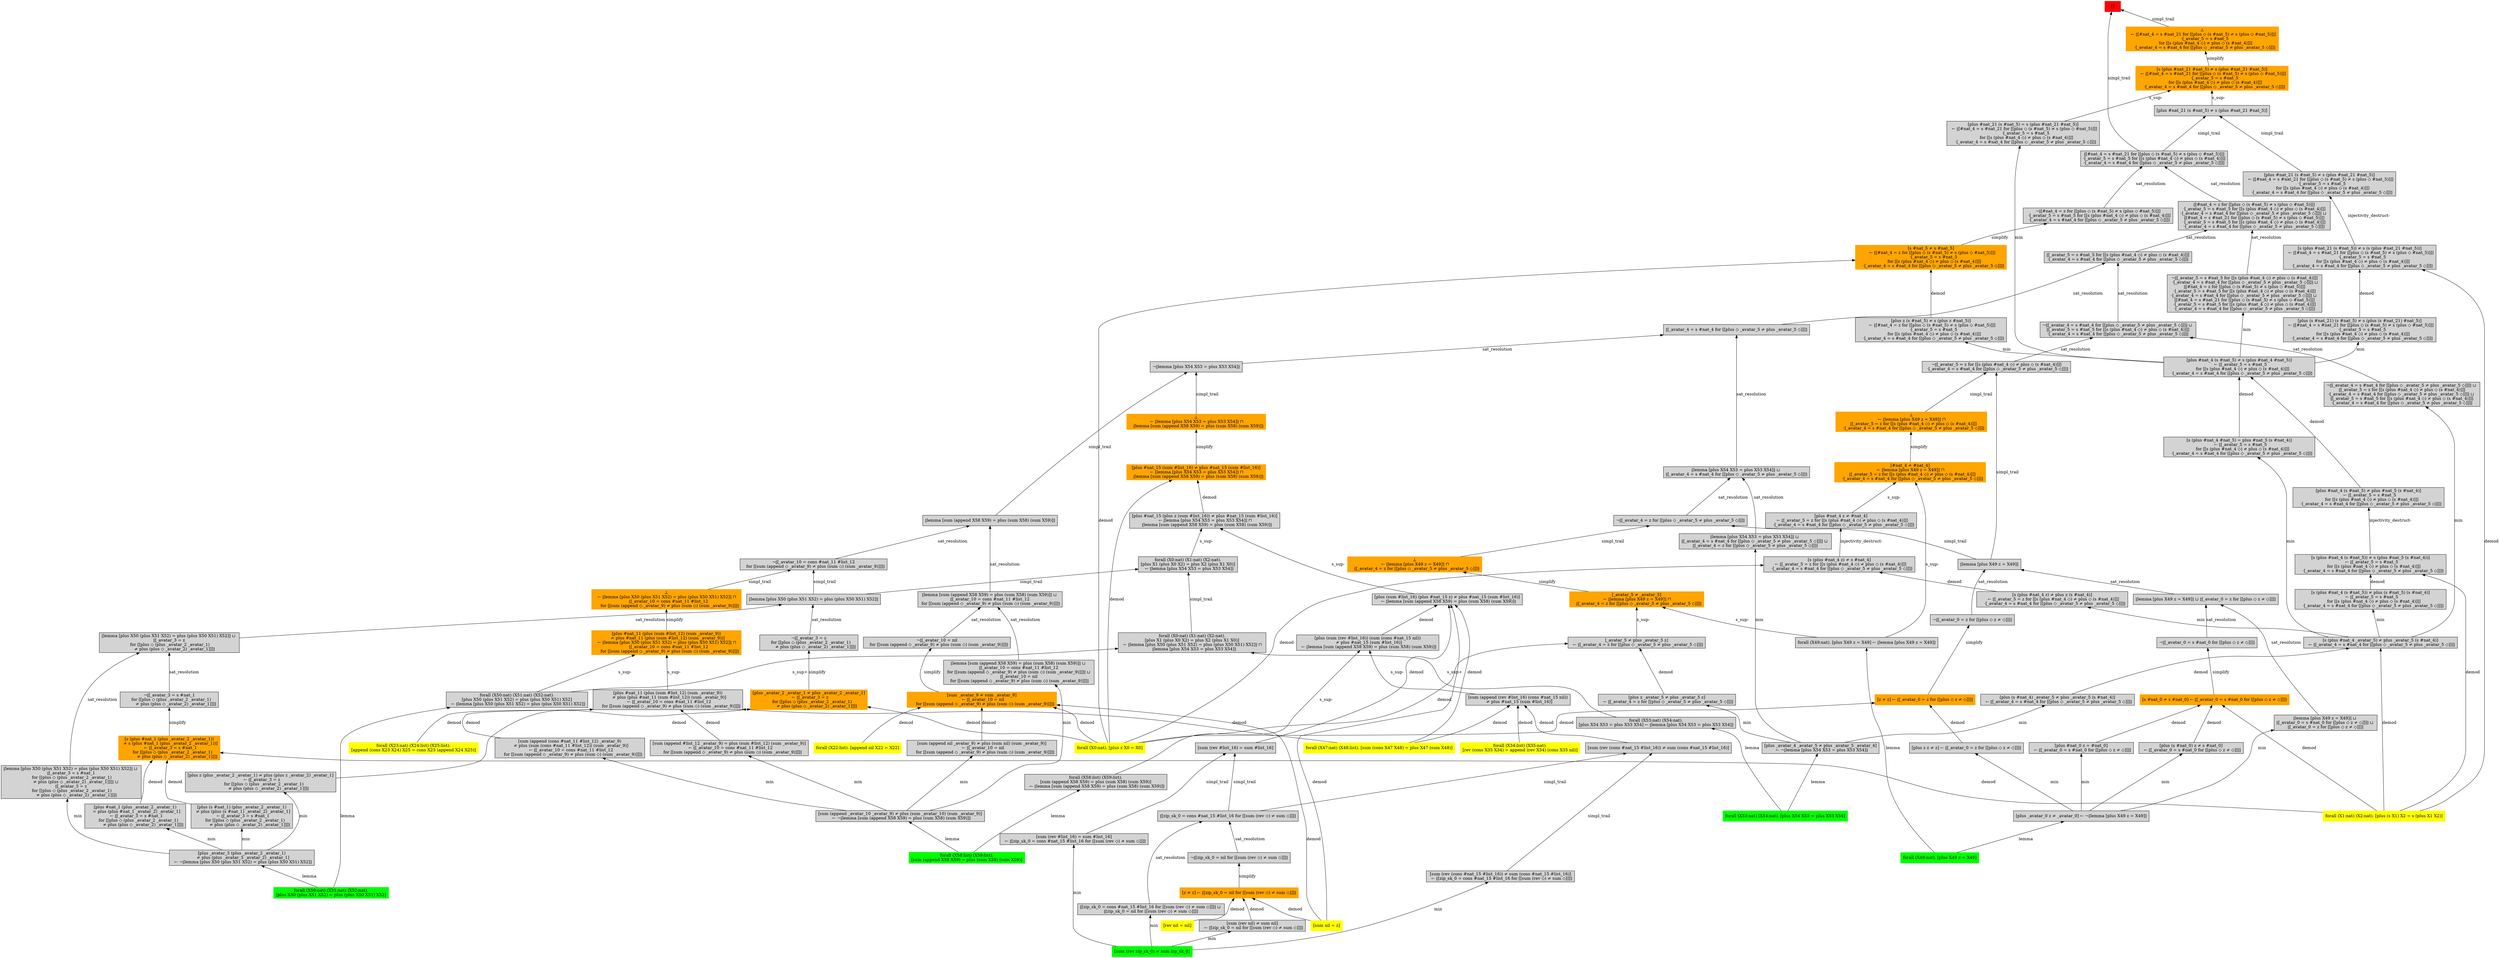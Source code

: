 digraph "unsat_graph" {
  vertex_0 [color=red, label="[]", shape=box, style=filled];
  vertex_0 -> vertex_1 [label="simpl_trail", dir="back"];
  vertex_1 [shape=box, label="⟦[#nat_4 = s #nat_21 for [[plus ◇ (s #nat_5) ≠ s (plus ◇ #nat_5)]]]
·[_avatar_5 = s #nat_5 for [[s (plus #nat_4 ◇) ≠ plus ◇ (s #nat_4)]]]
·[_avatar_4 = s #nat_4 for [[plus ◇ _avatar_5 ≠ plus _avatar_5 ◇]]]⟧", style=filled];
  vertex_1 -> vertex_2 [label="sat_resolution", dir="back"];
  vertex_2 [shape=box, label="¬⟦[#nat_4 = z for [[plus ◇ (s #nat_5) ≠ s (plus ◇ #nat_5)]]]
  ·[_avatar_5 = s #nat_5 for [[s (plus #nat_4 ◇) ≠ plus ◇ (s #nat_4)]]]
  ·[_avatar_4 = s #nat_4 for [[plus ◇ _avatar_5 ≠ plus _avatar_5 ◇]]]⟧", style=filled];
  vertex_2 -> vertex_3 [label="simplify", dir="back"];
  vertex_3 [color=orange, shape=box, label="[s #nat_5 ≠ s #nat_5]
  ← ⟦[#nat_4 = z for [[plus ◇ (s #nat_5) ≠ s (plus ◇ #nat_5)]]]
    ·[_avatar_5 = s #nat_5
     for [[s (plus #nat_4 ◇) ≠ plus ◇ (s #nat_4)]]]
    ·[_avatar_4 = s #nat_4 for [[plus ◇ _avatar_5 ≠ plus _avatar_5 ◇]]]⟧", style=filled];
  vertex_3 -> vertex_4 [label="demod", dir="back"];
  vertex_4 [color=yellow, shape=box, label="forall (X0:nat). [plus z X0 = X0]", style=filled];
  vertex_3 -> vertex_5 [label="demod", dir="back"];
  vertex_5 [shape=box, label="[plus z (s #nat_5) ≠ s (plus z #nat_5)]
  ← ⟦[#nat_4 = z for [[plus ◇ (s #nat_5) ≠ s (plus ◇ #nat_5)]]]
    ·[_avatar_5 = s #nat_5
     for [[s (plus #nat_4 ◇) ≠ plus ◇ (s #nat_4)]]]
    ·[_avatar_4 = s #nat_4 for [[plus ◇ _avatar_5 ≠ plus _avatar_5 ◇]]]⟧", style=filled];
  vertex_5 -> vertex_6 [label="min", dir="back"];
  vertex_6 [shape=box, label="[plus #nat_4 (s #nat_5) ≠ s (plus #nat_4 #nat_5)]
  ← ⟦[_avatar_5 = s #nat_5
     for [[s (plus #nat_4 ◇) ≠ plus ◇ (s #nat_4)]]]
    ·[_avatar_4 = s #nat_4 for [[plus ◇ _avatar_5 ≠ plus _avatar_5 ◇]]]⟧", style=filled];
  vertex_6 -> vertex_7 [label="demod", dir="back"];
  vertex_7 [shape=box, label="[s (plus #nat_4 #nat_5) = plus #nat_5 (s #nat_4)]
  ← ⟦[_avatar_5 = s #nat_5
     for [[s (plus #nat_4 ◇) ≠ plus ◇ (s #nat_4)]]]
    ·[_avatar_4 = s #nat_4 for [[plus ◇ _avatar_5 ≠ plus _avatar_5 ◇]]]⟧", style=filled];
  vertex_7 -> vertex_8 [label="min", dir="back"];
  vertex_8 [shape=box, label="[s (plus #nat_4 _avatar_5) ≠ plus _avatar_5 (s #nat_4)]
  ← ⟦[_avatar_4 = s #nat_4 for [[plus ◇ _avatar_5 ≠ plus _avatar_5 ◇]]]⟧", style=filled];
  vertex_8 -> vertex_9 [label="demod", dir="back"];
  vertex_9 [color=yellow, shape=box, label="forall (X1:nat) (X2:nat). [plus (s X1) X2 = s (plus X1 X2)]", style=filled];
  vertex_8 -> vertex_10 [label="demod", dir="back"];
  vertex_10 [shape=box, label="[plus (s #nat_4) _avatar_5 ≠ plus _avatar_5 (s #nat_4)]
  ← ⟦[_avatar_4 = s #nat_4 for [[plus ◇ _avatar_5 ≠ plus _avatar_5 ◇]]]⟧", style=filled];
  vertex_10 -> vertex_11 [label="min", dir="back"];
  vertex_11 [shape=box, label="[plus _avatar_4 _avatar_5 ≠ plus _avatar_5 _avatar_4]
  ← ¬⟦lemma [plus X54 X53 = plus X53 X54]⟧", style=filled];
  vertex_11 -> vertex_12 [label="lemma", dir="back"];
  vertex_12 [color=green, shape=box, label="forall (X53:nat) (X54:nat). [plus X54 X53 = plus X53 X54]", style=filled];
  vertex_6 -> vertex_13 [label="demod", dir="back"];
  vertex_13 [shape=box, label="[plus #nat_4 (s #nat_5) ≠ plus #nat_5 (s #nat_4)]
  ← ⟦[_avatar_5 = s #nat_5
     for [[s (plus #nat_4 ◇) ≠ plus ◇ (s #nat_4)]]]
    ·[_avatar_4 = s #nat_4 for [[plus ◇ _avatar_5 ≠ plus _avatar_5 ◇]]]⟧", style=filled];
  vertex_13 -> vertex_14 [label="injectivity_destruct-", dir="back"];
  vertex_14 [shape=box, label="[s (plus #nat_4 (s #nat_5)) ≠ s (plus #nat_5 (s #nat_4))]
  ← ⟦[_avatar_5 = s #nat_5
     for [[s (plus #nat_4 ◇) ≠ plus ◇ (s #nat_4)]]]
    ·[_avatar_4 = s #nat_4 for [[plus ◇ _avatar_5 ≠ plus _avatar_5 ◇]]]⟧", style=filled];
  vertex_14 -> vertex_9 [label="demod", dir="back"];
  vertex_14 -> vertex_15 [label="demod", dir="back"];
  vertex_15 [shape=box, label="[s (plus #nat_4 (s #nat_5)) ≠ plus (s #nat_5) (s #nat_4)]
  ← ⟦[_avatar_5 = s #nat_5
     for [[s (plus #nat_4 ◇) ≠ plus ◇ (s #nat_4)]]]
    ·[_avatar_4 = s #nat_4 for [[plus ◇ _avatar_5 ≠ plus _avatar_5 ◇]]]⟧", style=filled];
  vertex_15 -> vertex_8 [label="min", dir="back"];
  vertex_1 -> vertex_16 [label="sat_resolution", dir="back"];
  vertex_16 [shape=box, label="⟦[#nat_4 = z for [[plus ◇ (s #nat_5) ≠ s (plus ◇ #nat_5)]]]
·[_avatar_5 = s #nat_5 for [[s (plus #nat_4 ◇) ≠ plus ◇ (s #nat_4)]]]
·[_avatar_4 = s #nat_4 for [[plus ◇ _avatar_5 ≠ plus _avatar_5 ◇]]]⟧ ⊔ 
⟦[#nat_4 = s #nat_21 for [[plus ◇ (s #nat_5) ≠ s (plus ◇ #nat_5)]]]
·[_avatar_5 = s #nat_5 for [[s (plus #nat_4 ◇) ≠ plus ◇ (s #nat_4)]]]
·[_avatar_4 = s #nat_4 for [[plus ◇ _avatar_5 ≠ plus _avatar_5 ◇]]]⟧", style=filled];
  vertex_16 -> vertex_17 [label="sat_resolution", dir="back"];
  vertex_17 [shape=box, label="⟦[_avatar_5 = s #nat_5 for [[s (plus #nat_4 ◇) ≠ plus ◇ (s #nat_4)]]]
·[_avatar_4 = s #nat_4 for [[plus ◇ _avatar_5 ≠ plus _avatar_5 ◇]]]⟧", style=filled];
  vertex_17 -> vertex_18 [label="sat_resolution", dir="back"];
  vertex_18 [shape=box, label="⟦[_avatar_4 = s #nat_4 for [[plus ◇ _avatar_5 ≠ plus _avatar_5 ◇]]]⟧", style=filled];
  vertex_18 -> vertex_19 [label="sat_resolution", dir="back"];
  vertex_19 [shape=box, label="¬⟦lemma [plus X54 X53 = plus X53 X54]⟧", style=filled];
  vertex_19 -> vertex_20 [label="simpl_trail", dir="back"];
  vertex_20 [shape=box, label="⟦lemma [sum (append X58 X59) = plus (sum X58) (sum X59)]⟧", style=filled];
  vertex_20 -> vertex_21 [label="sat_resolution", dir="back"];
  vertex_21 [shape=box, label="¬⟦[_avatar_10 = cons #nat_11 #list_12
   for [[sum (append ◇ _avatar_9) ≠ plus (sum ◇) (sum _avatar_9)]]]⟧", style=filled];
  vertex_21 -> vertex_22 [label="simpl_trail", dir="back"];
  vertex_22 [shape=box, label="⟦lemma [plus X50 (plus X51 X52) = plus (plus X50 X51) X52]⟧", style=filled];
  vertex_22 -> vertex_23 [label="sat_resolution", dir="back"];
  vertex_23 [shape=box, label="¬⟦[_avatar_3 = z
   for [[plus ◇ (plus _avatar_2 _avatar_1)
          ≠ plus (plus ◇ _avatar_2) _avatar_1]]]⟧", style=filled];
  vertex_23 -> vertex_24 [label="simplify", dir="back"];
  vertex_24 [color=orange, shape=box, label="[plus _avatar_2 _avatar_1 ≠ plus _avatar_2 _avatar_1]
  ← ⟦[_avatar_3 = z
     for [[plus ◇ (plus _avatar_2 _avatar_1)
            ≠ plus (plus ◇ _avatar_2) _avatar_1]]]⟧", style=filled];
  vertex_24 -> vertex_4 [label="demod", dir="back"];
  vertex_24 -> vertex_25 [label="demod", dir="back"];
  vertex_25 [shape=box, label="[plus z (plus _avatar_2 _avatar_1) ≠ plus (plus z _avatar_2) _avatar_1]
  ← ⟦[_avatar_3 = z
     for [[plus ◇ (plus _avatar_2 _avatar_1)
            ≠ plus (plus ◇ _avatar_2) _avatar_1]]]⟧", style=filled];
  vertex_25 -> vertex_26 [label="min", dir="back"];
  vertex_26 [shape=box, label="[plus _avatar_3 (plus _avatar_2 _avatar_1)
  ≠ plus (plus _avatar_3 _avatar_2) _avatar_1]
  ← ¬⟦lemma [plus X50 (plus X51 X52) = plus (plus X50 X51) X52]⟧", style=filled];
  vertex_26 -> vertex_27 [label="lemma", dir="back"];
  vertex_27 [color=green, shape=box, label="forall (X50:nat) (X51:nat) (X52:nat).
[plus X50 (plus X51 X52) = plus (plus X50 X51) X52]", style=filled];
  vertex_22 -> vertex_28 [label="sat_resolution", dir="back"];
  vertex_28 [shape=box, label="⟦lemma [plus X50 (plus X51 X52) = plus (plus X50 X51) X52]⟧ ⊔ 
⟦[_avatar_3 = z
 for [[plus ◇ (plus _avatar_2 _avatar_1)
        ≠ plus (plus ◇ _avatar_2) _avatar_1]]]⟧", style=filled];
  vertex_28 -> vertex_29 [label="sat_resolution", dir="back"];
  vertex_29 [shape=box, label="¬⟦[_avatar_3 = s #nat_1
   for [[plus ◇ (plus _avatar_2 _avatar_1)
          ≠ plus (plus ◇ _avatar_2) _avatar_1]]]⟧", style=filled];
  vertex_29 -> vertex_30 [label="simplify", dir="back"];
  vertex_30 [color=orange, shape=box, label="[s (plus #nat_1 (plus _avatar_2 _avatar_1))
  ≠ s (plus #nat_1 (plus _avatar_2 _avatar_1))]
  ← ⟦[_avatar_3 = s #nat_1
     for [[plus ◇ (plus _avatar_2 _avatar_1)
            ≠ plus (plus ◇ _avatar_2) _avatar_1]]]⟧", style=filled];
  vertex_30 -> vertex_9 [label="demod", dir="back"];
  vertex_30 -> vertex_31 [label="demod", dir="back"];
  vertex_31 [shape=box, label="[plus #nat_1 (plus _avatar_2 _avatar_1)
  = plus (plus #nat_1 _avatar_2) _avatar_1]
  ← ⟦[_avatar_3 = s #nat_1
     for [[plus ◇ (plus _avatar_2 _avatar_1)
            ≠ plus (plus ◇ _avatar_2) _avatar_1]]]⟧", style=filled];
  vertex_31 -> vertex_26 [label="min", dir="back"];
  vertex_30 -> vertex_32 [label="demod", dir="back"];
  vertex_32 [shape=box, label="[plus (s #nat_1) (plus _avatar_2 _avatar_1)
  ≠ plus (plus (s #nat_1) _avatar_2) _avatar_1]
  ← ⟦[_avatar_3 = s #nat_1
     for [[plus ◇ (plus _avatar_2 _avatar_1)
            ≠ plus (plus ◇ _avatar_2) _avatar_1]]]⟧", style=filled];
  vertex_32 -> vertex_26 [label="min", dir="back"];
  vertex_28 -> vertex_33 [label="sat_resolution", dir="back"];
  vertex_33 [shape=box, label="⟦lemma [plus X50 (plus X51 X52) = plus (plus X50 X51) X52]⟧ ⊔ 
⟦[_avatar_3 = s #nat_1
 for [[plus ◇ (plus _avatar_2 _avatar_1)
        ≠ plus (plus ◇ _avatar_2) _avatar_1]]]⟧ ⊔ 
⟦[_avatar_3 = z
 for [[plus ◇ (plus _avatar_2 _avatar_1)
        ≠ plus (plus ◇ _avatar_2) _avatar_1]]]⟧", style=filled];
  vertex_33 -> vertex_26 [label="min", dir="back"];
  vertex_21 -> vertex_34 [label="simpl_trail", dir="back"];
  vertex_34 [color=orange, shape=box, label="⊥
  ← ⟦lemma [plus X50 (plus X51 X52) = plus (plus X50 X51) X52]⟧ ⊓ 
    ⟦[_avatar_10 = cons #nat_11 #list_12
     for [[sum (append ◇ _avatar_9) ≠ plus (sum ◇) (sum _avatar_9)]]]⟧", style=filled];
  vertex_34 -> vertex_35 [label="simplify", dir="back"];
  vertex_35 [color=orange, shape=box, label="[plus #nat_11 (plus (sum #list_12) (sum _avatar_9))
  ≠ plus #nat_11 (plus (sum #list_12) (sum _avatar_9))]
  ← ⟦lemma [plus X50 (plus X51 X52) = plus (plus X50 X51) X52]⟧ ⊓ 
    ⟦[_avatar_10 = cons #nat_11 #list_12
     for [[sum (append ◇ _avatar_9) ≠ plus (sum ◇) (sum _avatar_9)]]]⟧", style=filled];
  vertex_35 -> vertex_36 [label="s_sup-", dir="back"];
  vertex_36 [shape=box, label="[plus #nat_11 (plus (sum #list_12) (sum _avatar_9))
  ≠ plus (plus #nat_11 (sum #list_12)) (sum _avatar_9)]
  ← ⟦[_avatar_10 = cons #nat_11 #list_12
     for [[sum (append ◇ _avatar_9) ≠ plus (sum ◇) (sum _avatar_9)]]]⟧", style=filled];
  vertex_36 -> vertex_37 [label="demod", dir="back"];
  vertex_37 [color=yellow, shape=box, label="forall (X23:nat) (X24:list) (X25:list).
[append (cons X23 X24) X25 = cons X23 (append X24 X25)]", style=filled];
  vertex_36 -> vertex_38 [label="demod", dir="back"];
  vertex_38 [color=yellow, shape=box, label="forall (X47:nat) (X48:list). [sum (cons X47 X48) = plus X47 (sum X48)]", style=filled];
  vertex_36 -> vertex_39 [label="demod", dir="back"];
  vertex_39 [shape=box, label="[sum (append #list_12 _avatar_9) = plus (sum #list_12) (sum _avatar_9)]
  ← ⟦[_avatar_10 = cons #nat_11 #list_12
     for [[sum (append ◇ _avatar_9) ≠ plus (sum ◇) (sum _avatar_9)]]]⟧", style=filled];
  vertex_39 -> vertex_40 [label="min", dir="back"];
  vertex_40 [shape=box, label="[sum (append _avatar_10 _avatar_9) ≠ plus (sum _avatar_10) (sum _avatar_9)]
  ← ¬⟦lemma [sum (append X58 X59) = plus (sum X58) (sum X59)]⟧", style=filled];
  vertex_40 -> vertex_41 [label="lemma", dir="back"];
  vertex_41 [color=green, shape=box, label="forall (X58:list) (X59:list).
[sum (append X58 X59) = plus (sum X58) (sum X59)]", style=filled];
  vertex_36 -> vertex_42 [label="demod", dir="back"];
  vertex_42 [shape=box, label="[sum (append (cons #nat_11 #list_12) _avatar_9)
  ≠ plus (sum (cons #nat_11 #list_12)) (sum _avatar_9)]
  ← ⟦[_avatar_10 = cons #nat_11 #list_12
     for [[sum (append ◇ _avatar_9) ≠ plus (sum ◇) (sum _avatar_9)]]]⟧", style=filled];
  vertex_42 -> vertex_40 [label="min", dir="back"];
  vertex_35 -> vertex_43 [label="s_sup-", dir="back"];
  vertex_43 [shape=box, label="forall (X50:nat) (X51:nat) (X52:nat).
[plus X50 (plus X51 X52) = plus (plus X50 X51) X52]
  ← ⟦lemma [plus X50 (plus X51 X52) = plus (plus X50 X51) X52]⟧", style=filled];
  vertex_43 -> vertex_27 [label="lemma", dir="back"];
  vertex_20 -> vertex_44 [label="sat_resolution", dir="back"];
  vertex_44 [shape=box, label="⟦lemma [sum (append X58 X59) = plus (sum X58) (sum X59)]⟧ ⊔ 
⟦[_avatar_10 = cons #nat_11 #list_12
 for [[sum (append ◇ _avatar_9) ≠ plus (sum ◇) (sum _avatar_9)]]]⟧", style=filled];
  vertex_44 -> vertex_45 [label="sat_resolution", dir="back"];
  vertex_45 [shape=box, label="¬⟦[_avatar_10 = nil
   for [[sum (append ◇ _avatar_9) ≠ plus (sum ◇) (sum _avatar_9)]]]⟧", style=filled];
  vertex_45 -> vertex_46 [label="simplify", dir="back"];
  vertex_46 [color=orange, shape=box, label="[sum _avatar_9 ≠ sum _avatar_9]
  ← ⟦[_avatar_10 = nil
     for [[sum (append ◇ _avatar_9) ≠ plus (sum ◇) (sum _avatar_9)]]]⟧", style=filled];
  vertex_46 -> vertex_47 [label="demod", dir="back"];
  vertex_47 [color=yellow, shape=box, label="forall (X22:list). [append nil X22 = X22]", style=filled];
  vertex_46 -> vertex_48 [label="demod", dir="back"];
  vertex_48 [color=yellow, shape=box, label="[sum nil = z]", style=filled];
  vertex_46 -> vertex_4 [label="demod", dir="back"];
  vertex_46 -> vertex_49 [label="demod", dir="back"];
  vertex_49 [shape=box, label="[sum (append nil _avatar_9) ≠ plus (sum nil) (sum _avatar_9)]
  ← ⟦[_avatar_10 = nil
     for [[sum (append ◇ _avatar_9) ≠ plus (sum ◇) (sum _avatar_9)]]]⟧", style=filled];
  vertex_49 -> vertex_40 [label="min", dir="back"];
  vertex_44 -> vertex_50 [label="sat_resolution", dir="back"];
  vertex_50 [shape=box, label="⟦lemma [sum (append X58 X59) = plus (sum X58) (sum X59)]⟧ ⊔ 
⟦[_avatar_10 = cons #nat_11 #list_12
 for [[sum (append ◇ _avatar_9) ≠ plus (sum ◇) (sum _avatar_9)]]]⟧ ⊔ 
⟦[_avatar_10 = nil
 for [[sum (append ◇ _avatar_9) ≠ plus (sum ◇) (sum _avatar_9)]]]⟧", style=filled];
  vertex_50 -> vertex_40 [label="min", dir="back"];
  vertex_19 -> vertex_51 [label="simpl_trail", dir="back"];
  vertex_51 [color=orange, shape=box, label="⊥
  ← ⟦lemma [plus X54 X53 = plus X53 X54]⟧ ⊓ 
    ⟦lemma [sum (append X58 X59) = plus (sum X58) (sum X59)]⟧", style=filled];
  vertex_51 -> vertex_52 [label="simplify", dir="back"];
  vertex_52 [color=orange, shape=box, label="[plus #nat_15 (sum #list_16) ≠ plus #nat_15 (sum #list_16)]
  ← ⟦lemma [plus X54 X53 = plus X53 X54]⟧ ⊓ 
    ⟦lemma [sum (append X58 X59) = plus (sum X58) (sum X59)]⟧", style=filled];
  vertex_52 -> vertex_4 [label="demod", dir="back"];
  vertex_52 -> vertex_53 [label="demod", dir="back"];
  vertex_53 [shape=box, label="[plus #nat_15 (plus z (sum #list_16)) ≠ plus #nat_15 (sum #list_16)]
  ← ⟦lemma [plus X54 X53 = plus X53 X54]⟧ ⊓ 
    ⟦lemma [sum (append X58 X59) = plus (sum X58) (sum X59)]⟧", style=filled];
  vertex_53 -> vertex_54 [label="s_sup-", dir="back"];
  vertex_54 [shape=box, label="[plus (sum #list_16) (plus #nat_15 z) ≠ plus #nat_15 (sum #list_16)]
  ← ⟦lemma [sum (append X58 X59) = plus (sum X58) (sum X59)]⟧", style=filled];
  vertex_54 -> vertex_55 [label="demod", dir="back"];
  vertex_55 [shape=box, label="[sum (rev #list_16) = sum #list_16]", style=filled];
  vertex_55 -> vertex_56 [label="simpl_trail", dir="back"];
  vertex_56 [shape=box, label="⟦[zip_sk_0 = cons #nat_15 #list_16 for [[sum (rev ◇) ≠ sum ◇]]]⟧", style=filled];
  vertex_56 -> vertex_57 [label="sat_resolution", dir="back"];
  vertex_57 [shape=box, label="¬⟦[zip_sk_0 = nil for [[sum (rev ◇) ≠ sum ◇]]]⟧", style=filled];
  vertex_57 -> vertex_58 [label="simplify", dir="back"];
  vertex_58 [color=orange, shape=box, label="[z ≠ z] ← ⟦[zip_sk_0 = nil for [[sum (rev ◇) ≠ sum ◇]]]⟧", style=filled];
  vertex_58 -> vertex_59 [label="demod", dir="back"];
  vertex_59 [color=yellow, shape=box, label="[rev nil = nil]", style=filled];
  vertex_58 -> vertex_48 [label="demod", dir="back"];
  vertex_58 -> vertex_60 [label="demod", dir="back"];
  vertex_60 [shape=box, label="[sum (rev nil) ≠ sum nil]
  ← ⟦[zip_sk_0 = nil for [[sum (rev ◇) ≠ sum ◇]]]⟧", style=filled];
  vertex_60 -> vertex_61 [label="min", dir="back"];
  vertex_61 [color=green, shape=box, label="[sum (rev zip_sk_0) ≠ sum zip_sk_0]", style=filled];
  vertex_56 -> vertex_62 [label="sat_resolution", dir="back"];
  vertex_62 [shape=box, label="⟦[zip_sk_0 = cons #nat_15 #list_16 for [[sum (rev ◇) ≠ sum ◇]]]⟧ ⊔ 
⟦[zip_sk_0 = nil for [[sum (rev ◇) ≠ sum ◇]]]⟧", style=filled];
  vertex_62 -> vertex_61 [label="min", dir="back"];
  vertex_55 -> vertex_63 [label="simpl_trail", dir="back"];
  vertex_63 [shape=box, label="[sum (rev #list_16) = sum #list_16]
  ← ⟦[zip_sk_0 = cons #nat_15 #list_16 for [[sum (rev ◇) ≠ sum ◇]]]⟧", style=filled];
  vertex_63 -> vertex_61 [label="min", dir="back"];
  vertex_54 -> vertex_38 [label="demod", dir="back"];
  vertex_54 -> vertex_48 [label="demod", dir="back"];
  vertex_54 -> vertex_64 [label="demod", dir="back"];
  vertex_64 [shape=box, label="[plus (sum (rev #list_16)) (sum (cons #nat_15 nil))
  ≠ plus #nat_15 (sum #list_16)]
  ← ⟦lemma [sum (append X58 X59) = plus (sum X58) (sum X59)]⟧", style=filled];
  vertex_64 -> vertex_65 [label="s_sup-", dir="back"];
  vertex_65 [shape=box, label="[sum (append (rev #list_16) (cons #nat_15 nil))
  ≠ plus #nat_15 (sum #list_16)]", style=filled];
  vertex_65 -> vertex_66 [label="demod", dir="back"];
  vertex_66 [color=yellow, shape=box, label="forall (X34:list) (X35:nat).
[rev (cons X35 X34) = append (rev X34) (cons X35 nil)]", style=filled];
  vertex_65 -> vertex_38 [label="demod", dir="back"];
  vertex_65 -> vertex_67 [label="demod", dir="back"];
  vertex_67 [shape=box, label="[sum (rev (cons #nat_15 #list_16)) ≠ sum (cons #nat_15 #list_16)]", style=filled];
  vertex_67 -> vertex_56 [label="simpl_trail", dir="back"];
  vertex_67 -> vertex_68 [label="simpl_trail", dir="back"];
  vertex_68 [shape=box, label="[sum (rev (cons #nat_15 #list_16)) ≠ sum (cons #nat_15 #list_16)]
  ← ⟦[zip_sk_0 = cons #nat_15 #list_16 for [[sum (rev ◇) ≠ sum ◇]]]⟧", style=filled];
  vertex_68 -> vertex_61 [label="min", dir="back"];
  vertex_64 -> vertex_69 [label="s_sup-", dir="back"];
  vertex_69 [shape=box, label="forall (X58:list) (X59:list).
[sum (append X58 X59) = plus (sum X58) (sum X59)]
  ← ⟦lemma [sum (append X58 X59) = plus (sum X58) (sum X59)]⟧", style=filled];
  vertex_69 -> vertex_41 [label="lemma", dir="back"];
  vertex_53 -> vertex_70 [label="s_sup-", dir="back"];
  vertex_70 [shape=box, label="forall (X0:nat) (X1:nat) (X2:nat).
[plus X1 (plus X0 X2) = plus X2 (plus X1 X0)]
  ← ⟦lemma [plus X54 X53 = plus X53 X54]⟧", style=filled];
  vertex_70 -> vertex_22 [label="simpl_trail", dir="back"];
  vertex_70 -> vertex_71 [label="simpl_trail", dir="back"];
  vertex_71 [shape=box, label="forall (X0:nat) (X1:nat) (X2:nat).
[plus X1 (plus X0 X2) = plus X2 (plus X1 X0)]
  ← ⟦lemma [plus X50 (plus X51 X52) = plus (plus X50 X51) X52]⟧ ⊓ 
    ⟦lemma [plus X54 X53 = plus X53 X54]⟧", style=filled];
  vertex_71 -> vertex_43 [label="s_sup+", dir="back"];
  vertex_71 -> vertex_72 [label="s_sup+", dir="back"];
  vertex_72 [shape=box, label="forall (X53:nat) (X54:nat).
[plus X54 X53 = plus X53 X54] ← ⟦lemma [plus X54 X53 = plus X53 X54]⟧", style=filled];
  vertex_72 -> vertex_12 [label="lemma", dir="back"];
  vertex_18 -> vertex_73 [label="sat_resolution", dir="back"];
  vertex_73 [shape=box, label="⟦lemma [plus X54 X53 = plus X53 X54]⟧ ⊔ 
⟦[_avatar_4 = s #nat_4 for [[plus ◇ _avatar_5 ≠ plus _avatar_5 ◇]]]⟧", style=filled];
  vertex_73 -> vertex_74 [label="sat_resolution", dir="back"];
  vertex_74 [shape=box, label="¬⟦[_avatar_4 = z for [[plus ◇ _avatar_5 ≠ plus _avatar_5 ◇]]]⟧", style=filled];
  vertex_74 -> vertex_75 [label="simpl_trail", dir="back"];
  vertex_75 [shape=box, label="⟦lemma [plus X49 z = X49]⟧", style=filled];
  vertex_75 -> vertex_76 [label="sat_resolution", dir="back"];
  vertex_76 [shape=box, label="¬⟦[_avatar_0 = z for [[plus ◇ z ≠ ◇]]]⟧", style=filled];
  vertex_76 -> vertex_77 [label="simplify", dir="back"];
  vertex_77 [color=orange, shape=box, label="[z ≠ z] ← ⟦[_avatar_0 = z for [[plus ◇ z ≠ ◇]]]⟧", style=filled];
  vertex_77 -> vertex_4 [label="demod", dir="back"];
  vertex_77 -> vertex_78 [label="demod", dir="back"];
  vertex_78 [shape=box, label="[plus z z ≠ z] ← ⟦[_avatar_0 = z for [[plus ◇ z ≠ ◇]]]⟧", style=filled];
  vertex_78 -> vertex_79 [label="min", dir="back"];
  vertex_79 [shape=box, label="[plus _avatar_0 z ≠ _avatar_0] ← ¬⟦lemma [plus X49 z = X49]⟧", style=filled];
  vertex_79 -> vertex_80 [label="lemma", dir="back"];
  vertex_80 [color=green, shape=box, label="forall (X49:nat). [plus X49 z = X49]", style=filled];
  vertex_75 -> vertex_81 [label="sat_resolution", dir="back"];
  vertex_81 [shape=box, label="⟦lemma [plus X49 z = X49]⟧ ⊔ ⟦[_avatar_0 = z for [[plus ◇ z ≠ ◇]]]⟧", style=filled];
  vertex_81 -> vertex_82 [label="sat_resolution", dir="back"];
  vertex_82 [shape=box, label="¬⟦[_avatar_0 = s #nat_0 for [[plus ◇ z ≠ ◇]]]⟧", style=filled];
  vertex_82 -> vertex_83 [label="simplify", dir="back"];
  vertex_83 [color=orange, shape=box, label="[s #nat_0 ≠ s #nat_0] ← ⟦[_avatar_0 = s #nat_0 for [[plus ◇ z ≠ ◇]]]⟧", style=filled];
  vertex_83 -> vertex_9 [label="demod", dir="back"];
  vertex_83 -> vertex_84 [label="demod", dir="back"];
  vertex_84 [shape=box, label="[plus #nat_0 z = #nat_0]
  ← ⟦[_avatar_0 = s #nat_0 for [[plus ◇ z ≠ ◇]]]⟧", style=filled];
  vertex_84 -> vertex_79 [label="min", dir="back"];
  vertex_83 -> vertex_85 [label="demod", dir="back"];
  vertex_85 [shape=box, label="[plus (s #nat_0) z ≠ s #nat_0]
  ← ⟦[_avatar_0 = s #nat_0 for [[plus ◇ z ≠ ◇]]]⟧", style=filled];
  vertex_85 -> vertex_79 [label="min", dir="back"];
  vertex_81 -> vertex_86 [label="sat_resolution", dir="back"];
  vertex_86 [shape=box, label="⟦lemma [plus X49 z = X49]⟧ ⊔ 
⟦[_avatar_0 = s #nat_0 for [[plus ◇ z ≠ ◇]]]⟧ ⊔ 
⟦[_avatar_0 = z for [[plus ◇ z ≠ ◇]]]⟧", style=filled];
  vertex_86 -> vertex_79 [label="min", dir="back"];
  vertex_74 -> vertex_87 [label="simpl_trail", dir="back"];
  vertex_87 [color=orange, shape=box, label="⊥
  ← ⟦lemma [plus X49 z = X49]⟧ ⊓ 
    ⟦[_avatar_4 = z for [[plus ◇ _avatar_5 ≠ plus _avatar_5 ◇]]]⟧", style=filled];
  vertex_87 -> vertex_88 [label="simplify", dir="back"];
  vertex_88 [color=orange, shape=box, label="[_avatar_5 ≠ _avatar_5]
  ← ⟦lemma [plus X49 z = X49]⟧ ⊓ 
    ⟦[_avatar_4 = z for [[plus ◇ _avatar_5 ≠ plus _avatar_5 ◇]]]⟧", style=filled];
  vertex_88 -> vertex_89 [label="s_sup-", dir="back"];
  vertex_89 [shape=box, label="[_avatar_5 ≠ plus _avatar_5 z]
  ← ⟦[_avatar_4 = z for [[plus ◇ _avatar_5 ≠ plus _avatar_5 ◇]]]⟧", style=filled];
  vertex_89 -> vertex_4 [label="demod", dir="back"];
  vertex_89 -> vertex_90 [label="demod", dir="back"];
  vertex_90 [shape=box, label="[plus z _avatar_5 ≠ plus _avatar_5 z]
  ← ⟦[_avatar_4 = z for [[plus ◇ _avatar_5 ≠ plus _avatar_5 ◇]]]⟧", style=filled];
  vertex_90 -> vertex_11 [label="min", dir="back"];
  vertex_88 -> vertex_91 [label="s_sup-", dir="back"];
  vertex_91 [shape=box, label="forall (X49:nat). [plus X49 z = X49] ← ⟦lemma [plus X49 z = X49]⟧", style=filled];
  vertex_91 -> vertex_80 [label="lemma", dir="back"];
  vertex_73 -> vertex_92 [label="sat_resolution", dir="back"];
  vertex_92 [shape=box, label="⟦lemma [plus X54 X53 = plus X53 X54]⟧ ⊔ 
⟦[_avatar_4 = s #nat_4 for [[plus ◇ _avatar_5 ≠ plus _avatar_5 ◇]]]⟧ ⊔ 
⟦[_avatar_4 = z for [[plus ◇ _avatar_5 ≠ plus _avatar_5 ◇]]]⟧", style=filled];
  vertex_92 -> vertex_11 [label="min", dir="back"];
  vertex_17 -> vertex_93 [label="sat_resolution", dir="back"];
  vertex_93 [shape=box, label="¬⟦[_avatar_4 = s #nat_4 for [[plus ◇ _avatar_5 ≠ plus _avatar_5 ◇]]]⟧ ⊔ 
⟦[_avatar_5 = s #nat_5 for [[s (plus #nat_4 ◇) ≠ plus ◇ (s #nat_4)]]]
·[_avatar_4 = s #nat_4 for [[plus ◇ _avatar_5 ≠ plus _avatar_5 ◇]]]⟧", style=filled];
  vertex_93 -> vertex_94 [label="sat_resolution", dir="back"];
  vertex_94 [shape=box, label="¬⟦[_avatar_5 = z for [[s (plus #nat_4 ◇) ≠ plus ◇ (s #nat_4)]]]
  ·[_avatar_4 = s #nat_4 for [[plus ◇ _avatar_5 ≠ plus _avatar_5 ◇]]]⟧", style=filled];
  vertex_94 -> vertex_75 [label="simpl_trail", dir="back"];
  vertex_94 -> vertex_95 [label="simpl_trail", dir="back"];
  vertex_95 [color=orange, shape=box, label="⊥
  ← ⟦lemma [plus X49 z = X49]⟧ ⊓ 
    ⟦[_avatar_5 = z for [[s (plus #nat_4 ◇) ≠ plus ◇ (s #nat_4)]]]
    ·[_avatar_4 = s #nat_4 for [[plus ◇ _avatar_5 ≠ plus _avatar_5 ◇]]]⟧", style=filled];
  vertex_95 -> vertex_96 [label="simplify", dir="back"];
  vertex_96 [color=orange, shape=box, label="[#nat_4 ≠ #nat_4]
  ← ⟦lemma [plus X49 z = X49]⟧ ⊓ 
    ⟦[_avatar_5 = z for [[s (plus #nat_4 ◇) ≠ plus ◇ (s #nat_4)]]]
    ·[_avatar_4 = s #nat_4 for [[plus ◇ _avatar_5 ≠ plus _avatar_5 ◇]]]⟧", style=filled];
  vertex_96 -> vertex_97 [label="s_sup-", dir="back"];
  vertex_97 [shape=box, label="[plus #nat_4 z ≠ #nat_4]
  ← ⟦[_avatar_5 = z for [[s (plus #nat_4 ◇) ≠ plus ◇ (s #nat_4)]]]
    ·[_avatar_4 = s #nat_4 for [[plus ◇ _avatar_5 ≠ plus _avatar_5 ◇]]]⟧", style=filled];
  vertex_97 -> vertex_98 [label="injectivity_destruct-", dir="back"];
  vertex_98 [shape=box, label="[s (plus #nat_4 z) ≠ s #nat_4]
  ← ⟦[_avatar_5 = z for [[s (plus #nat_4 ◇) ≠ plus ◇ (s #nat_4)]]]
    ·[_avatar_4 = s #nat_4 for [[plus ◇ _avatar_5 ≠ plus _avatar_5 ◇]]]⟧", style=filled];
  vertex_98 -> vertex_4 [label="demod", dir="back"];
  vertex_98 -> vertex_99 [label="demod", dir="back"];
  vertex_99 [shape=box, label="[s (plus #nat_4 z) ≠ plus z (s #nat_4)]
  ← ⟦[_avatar_5 = z for [[s (plus #nat_4 ◇) ≠ plus ◇ (s #nat_4)]]]
    ·[_avatar_4 = s #nat_4 for [[plus ◇ _avatar_5 ≠ plus _avatar_5 ◇]]]⟧", style=filled];
  vertex_99 -> vertex_8 [label="min", dir="back"];
  vertex_96 -> vertex_91 [label="s_sup-", dir="back"];
  vertex_93 -> vertex_100 [label="sat_resolution", dir="back"];
  vertex_100 [shape=box, label="¬⟦[_avatar_4 = s #nat_4 for [[plus ◇ _avatar_5 ≠ plus _avatar_5 ◇]]]⟧ ⊔ 
⟦[_avatar_5 = z for [[s (plus #nat_4 ◇) ≠ plus ◇ (s #nat_4)]]]
·[_avatar_4 = s #nat_4 for [[plus ◇ _avatar_5 ≠ plus _avatar_5 ◇]]]⟧ ⊔ 
⟦[_avatar_5 = s #nat_5 for [[s (plus #nat_4 ◇) ≠ plus ◇ (s #nat_4)]]]
·[_avatar_4 = s #nat_4 for [[plus ◇ _avatar_5 ≠ plus _avatar_5 ◇]]]⟧", style=filled];
  vertex_100 -> vertex_8 [label="min", dir="back"];
  vertex_16 -> vertex_101 [label="sat_resolution", dir="back"];
  vertex_101 [shape=box, label="¬⟦[_avatar_5 = s #nat_5 for [[s (plus #nat_4 ◇) ≠ plus ◇ (s #nat_4)]]]
  ·[_avatar_4 = s #nat_4 for [[plus ◇ _avatar_5 ≠ plus _avatar_5 ◇]]]⟧ ⊔ 
⟦[#nat_4 = z for [[plus ◇ (s #nat_5) ≠ s (plus ◇ #nat_5)]]]
·[_avatar_5 = s #nat_5 for [[s (plus #nat_4 ◇) ≠ plus ◇ (s #nat_4)]]]
·[_avatar_4 = s #nat_4 for [[plus ◇ _avatar_5 ≠ plus _avatar_5 ◇]]]⟧ ⊔ 
⟦[#nat_4 = s #nat_21 for [[plus ◇ (s #nat_5) ≠ s (plus ◇ #nat_5)]]]
·[_avatar_5 = s #nat_5 for [[s (plus #nat_4 ◇) ≠ plus ◇ (s #nat_4)]]]
·[_avatar_4 = s #nat_4 for [[plus ◇ _avatar_5 ≠ plus _avatar_5 ◇]]]⟧", style=filled];
  vertex_101 -> vertex_6 [label="min", dir="back"];
  vertex_0 -> vertex_102 [label="simpl_trail", dir="back"];
  vertex_102 [color=orange, shape=box, label="⊥
  ← ⟦[#nat_4 = s #nat_21 for [[plus ◇ (s #nat_5) ≠ s (plus ◇ #nat_5)]]]
    ·[_avatar_5 = s #nat_5
     for [[s (plus #nat_4 ◇) ≠ plus ◇ (s #nat_4)]]]
    ·[_avatar_4 = s #nat_4 for [[plus ◇ _avatar_5 ≠ plus _avatar_5 ◇]]]⟧", style=filled];
  vertex_102 -> vertex_103 [label="simplify", dir="back"];
  vertex_103 [color=orange, shape=box, label="[s (plus #nat_21 #nat_5) ≠ s (plus #nat_21 #nat_5)]
  ← ⟦[#nat_4 = s #nat_21 for [[plus ◇ (s #nat_5) ≠ s (plus ◇ #nat_5)]]]
    ·[_avatar_5 = s #nat_5
     for [[s (plus #nat_4 ◇) ≠ plus ◇ (s #nat_4)]]]
    ·[_avatar_4 = s #nat_4 for [[plus ◇ _avatar_5 ≠ plus _avatar_5 ◇]]]⟧", style=filled];
  vertex_103 -> vertex_104 [label="s_sup-", dir="back"];
  vertex_104 [shape=box, label="[plus #nat_21 (s #nat_5) ≠ s (plus #nat_21 #nat_5)]", style=filled];
  vertex_104 -> vertex_1 [label="simpl_trail", dir="back"];
  vertex_104 -> vertex_105 [label="simpl_trail", dir="back"];
  vertex_105 [shape=box, label="[plus #nat_21 (s #nat_5) ≠ s (plus #nat_21 #nat_5)]
  ← ⟦[#nat_4 = s #nat_21 for [[plus ◇ (s #nat_5) ≠ s (plus ◇ #nat_5)]]]
    ·[_avatar_5 = s #nat_5
     for [[s (plus #nat_4 ◇) ≠ plus ◇ (s #nat_4)]]]
    ·[_avatar_4 = s #nat_4 for [[plus ◇ _avatar_5 ≠ plus _avatar_5 ◇]]]⟧", style=filled];
  vertex_105 -> vertex_106 [label="injectivity_destruct-", dir="back"];
  vertex_106 [shape=box, label="[s (plus #nat_21 (s #nat_5)) ≠ s (s (plus #nat_21 #nat_5))]
  ← ⟦[#nat_4 = s #nat_21 for [[plus ◇ (s #nat_5) ≠ s (plus ◇ #nat_5)]]]
    ·[_avatar_5 = s #nat_5
     for [[s (plus #nat_4 ◇) ≠ plus ◇ (s #nat_4)]]]
    ·[_avatar_4 = s #nat_4 for [[plus ◇ _avatar_5 ≠ plus _avatar_5 ◇]]]⟧", style=filled];
  vertex_106 -> vertex_9 [label="demod", dir="back"];
  vertex_106 -> vertex_107 [label="demod", dir="back"];
  vertex_107 [shape=box, label="[plus (s #nat_21) (s #nat_5) ≠ s (plus (s #nat_21) #nat_5)]
  ← ⟦[#nat_4 = s #nat_21 for [[plus ◇ (s #nat_5) ≠ s (plus ◇ #nat_5)]]]
    ·[_avatar_5 = s #nat_5
     for [[s (plus #nat_4 ◇) ≠ plus ◇ (s #nat_4)]]]
    ·[_avatar_4 = s #nat_4 for [[plus ◇ _avatar_5 ≠ plus _avatar_5 ◇]]]⟧", style=filled];
  vertex_107 -> vertex_6 [label="min", dir="back"];
  vertex_103 -> vertex_108 [label="s_sup-", dir="back"];
  vertex_108 [shape=box, label="[plus #nat_21 (s #nat_5) = s (plus #nat_21 #nat_5)]
  ← ⟦[#nat_4 = s #nat_21 for [[plus ◇ (s #nat_5) ≠ s (plus ◇ #nat_5)]]]
    ·[_avatar_5 = s #nat_5
     for [[s (plus #nat_4 ◇) ≠ plus ◇ (s #nat_4)]]]
    ·[_avatar_4 = s #nat_4 for [[plus ◇ _avatar_5 ≠ plus _avatar_5 ◇]]]⟧", style=filled];
  vertex_108 -> vertex_6 [label="min", dir="back"];
  }



